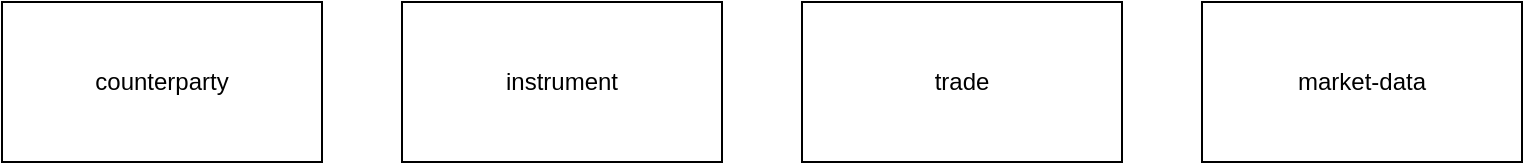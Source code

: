 <mxfile version="14.9.6" type="device" pages="3"><diagram id="RhtvZY3Xf41X1milwzWc" name="Areas"><mxGraphModel dx="1298" dy="945" grid="1" gridSize="10" guides="1" tooltips="1" connect="1" arrows="1" fold="1" page="1" pageScale="1" pageWidth="1100" pageHeight="850" math="0" shadow="0"><root><mxCell id="ndZ5BxhW5MHPwJqJhxun-0"/><mxCell id="ndZ5BxhW5MHPwJqJhxun-1" parent="ndZ5BxhW5MHPwJqJhxun-0"/><mxCell id="uory9KBCUpBvgE77RubZ-0" value="trade" style="rounded=0;whiteSpace=wrap;html=1;strokeWidth=1;fillColor=#ffffff;align=center;verticalAlign=middle;" vertex="1" parent="ndZ5BxhW5MHPwJqJhxun-1"><mxGeometry x="440" y="640" width="160" height="80" as="geometry"/></mxCell><mxCell id="uory9KBCUpBvgE77RubZ-1" value="counterparty" style="rounded=0;whiteSpace=wrap;html=1;strokeWidth=1;fillColor=#ffffff;align=center;verticalAlign=middle;" vertex="1" parent="ndZ5BxhW5MHPwJqJhxun-1"><mxGeometry x="40" y="640" width="160" height="80" as="geometry"/></mxCell><mxCell id="uory9KBCUpBvgE77RubZ-2" value="instrument" style="rounded=0;whiteSpace=wrap;html=1;strokeWidth=1;fillColor=#ffffff;align=center;verticalAlign=middle;" vertex="1" parent="ndZ5BxhW5MHPwJqJhxun-1"><mxGeometry x="240" y="640" width="160" height="80" as="geometry"/></mxCell><mxCell id="uory9KBCUpBvgE77RubZ-3" value="market-data" style="rounded=0;whiteSpace=wrap;html=1;strokeWidth=1;fillColor=#ffffff;align=center;verticalAlign=middle;" vertex="1" parent="ndZ5BxhW5MHPwJqJhxun-1"><mxGeometry x="640" y="640" width="160" height="80" as="geometry"/></mxCell></root></mxGraphModel></diagram><diagram id="G5J_rxUlQFmqGC2bgtK7" name="market-data"><mxGraphModel dx="1298" dy="945" grid="1" gridSize="10" guides="1" tooltips="1" connect="1" arrows="1" fold="1" page="1" pageScale="1" pageWidth="1100" pageHeight="850" math="0" shadow="0"><root><mxCell id="0"/><mxCell id="1" parent="0"/><mxCell id="-eDc5PTH1lQL0_jAOGov-4" value="market-data" style="rounded=0;whiteSpace=wrap;html=1;dashed=1;fillColor=none;align=left;verticalAlign=top;spacing=2;spacingTop=0;spacingLeft=4;" vertex="1" parent="1"><mxGeometry x="640" y="80" width="400" height="240" as="geometry"/></mxCell><mxCell id="-eDc5PTH1lQL0_jAOGov-3" style="edgeStyle=orthogonalEdgeStyle;rounded=0;orthogonalLoop=1;jettySize=auto;html=1;exitX=1;exitY=0.5;exitDx=0;exitDy=0;entryX=0;entryY=0.5;entryDx=0;entryDy=0;entryPerimeter=0;" edge="1" parent="1" source="-eDc5PTH1lQL0_jAOGov-1" target="-eDc5PTH1lQL0_jAOGov-2"><mxGeometry relative="1" as="geometry"/></mxCell><mxCell id="S6WAiM_CiPVdpxK-_zZy-2" style="edgeStyle=orthogonalEdgeStyle;rounded=0;orthogonalLoop=1;jettySize=auto;html=1;exitX=0.5;exitY=1;exitDx=0;exitDy=0;entryX=0;entryY=0.5;entryDx=0;entryDy=0;entryPerimeter=0;" edge="1" parent="1" source="-eDc5PTH1lQL0_jAOGov-1" target="S6WAiM_CiPVdpxK-_zZy-1"><mxGeometry relative="1" as="geometry"/></mxCell><mxCell id="-eDc5PTH1lQL0_jAOGov-1" value="market-data-api" style="rounded=0;whiteSpace=wrap;html=1;" vertex="1" parent="1"><mxGeometry x="680" y="120" width="120" height="80" as="geometry"/></mxCell><mxCell id="-eDc5PTH1lQL0_jAOGov-2" value="market-data-db" style="shape=cylinder3;whiteSpace=wrap;html=1;boundedLbl=1;backgroundOutline=1;size=6;" vertex="1" parent="1"><mxGeometry x="880" y="120" width="120" height="80" as="geometry"/></mxCell><mxCell id="S6WAiM_CiPVdpxK-_zZy-1" value="market-data-events" style="strokeWidth=1;html=1;shape=mxgraph.flowchart.direct_data;whiteSpace=wrap;fillColor=#ffffff;align=left;verticalAlign=middle;spacingLeft=4;" vertex="1" parent="1"><mxGeometry x="880" y="230" width="140" height="40" as="geometry"/></mxCell></root></mxGraphModel></diagram><diagram id="1wPtBH9iAQM-SCvB3EtO" name="Page-3"><mxGraphModel dx="1298" dy="945" grid="1" gridSize="10" guides="1" tooltips="1" connect="1" arrows="1" fold="1" page="1" pageScale="1" pageWidth="1100" pageHeight="850" math="0" shadow="0"><root><mxCell id="puEeHE5sD_Jbd13ez2_d-0"/><mxCell id="puEeHE5sD_Jbd13ez2_d-1" parent="puEeHE5sD_Jbd13ez2_d-0"/><mxCell id="puEeHE5sD_Jbd13ez2_d-9" style="edgeStyle=orthogonalEdgeStyle;rounded=0;orthogonalLoop=1;jettySize=auto;html=1;exitX=1;exitY=0.5;exitDx=0;exitDy=0;entryX=0;entryY=0.5;entryDx=0;entryDy=0;" edge="1" parent="puEeHE5sD_Jbd13ez2_d-1" source="puEeHE5sD_Jbd13ez2_d-2" target="puEeHE5sD_Jbd13ez2_d-8"><mxGeometry relative="1" as="geometry"/></mxCell><mxCell id="puEeHE5sD_Jbd13ez2_d-10" style="edgeStyle=orthogonalEdgeStyle;rounded=0;orthogonalLoop=1;jettySize=auto;html=1;exitX=1;exitY=0.5;exitDx=0;exitDy=0;entryX=0;entryY=0.5;entryDx=0;entryDy=0;" edge="1" parent="puEeHE5sD_Jbd13ez2_d-1" source="puEeHE5sD_Jbd13ez2_d-2" target="puEeHE5sD_Jbd13ez2_d-3"><mxGeometry relative="1" as="geometry"/></mxCell><mxCell id="puEeHE5sD_Jbd13ez2_d-11" style="edgeStyle=orthogonalEdgeStyle;rounded=0;orthogonalLoop=1;jettySize=auto;html=1;exitX=1;exitY=0.5;exitDx=0;exitDy=0;entryX=0;entryY=0.5;entryDx=0;entryDy=0;" edge="1" parent="puEeHE5sD_Jbd13ez2_d-1" source="puEeHE5sD_Jbd13ez2_d-2" target="puEeHE5sD_Jbd13ez2_d-5"><mxGeometry relative="1" as="geometry"/></mxCell><mxCell id="puEeHE5sD_Jbd13ez2_d-12" style="edgeStyle=orthogonalEdgeStyle;rounded=0;orthogonalLoop=1;jettySize=auto;html=1;exitX=1;exitY=0.5;exitDx=0;exitDy=0;entryX=0;entryY=0.5;entryDx=0;entryDy=0;" edge="1" parent="puEeHE5sD_Jbd13ez2_d-1" source="puEeHE5sD_Jbd13ez2_d-2" target="puEeHE5sD_Jbd13ez2_d-6"><mxGeometry relative="1" as="geometry"/></mxCell><mxCell id="puEeHE5sD_Jbd13ez2_d-13" style="edgeStyle=orthogonalEdgeStyle;rounded=0;orthogonalLoop=1;jettySize=auto;html=1;exitX=1;exitY=0.5;exitDx=0;exitDy=0;entryX=0;entryY=0.5;entryDx=0;entryDy=0;" edge="1" parent="puEeHE5sD_Jbd13ez2_d-1" source="puEeHE5sD_Jbd13ez2_d-2" target="puEeHE5sD_Jbd13ez2_d-7"><mxGeometry relative="1" as="geometry"/></mxCell><mxCell id="puEeHE5sD_Jbd13ez2_d-2" value="api.kubetrade.com" style="rounded=0;whiteSpace=wrap;html=1;strokeWidth=1;fillColor=#ffffff;align=center;verticalAlign=middle;" vertex="1" parent="puEeHE5sD_Jbd13ez2_d-1"><mxGeometry x="240" y="240" width="120" height="40" as="geometry"/></mxCell><mxCell id="puEeHE5sD_Jbd13ez2_d-3" value="counterparty-api" style="rounded=0;whiteSpace=wrap;html=1;strokeWidth=1;fillColor=#ffffff;align=center;verticalAlign=middle;" vertex="1" parent="puEeHE5sD_Jbd13ez2_d-1"><mxGeometry x="400" y="190" width="120" height="40" as="geometry"/></mxCell><mxCell id="puEeHE5sD_Jbd13ez2_d-5" value="instrument-api" style="rounded=0;whiteSpace=wrap;html=1;strokeWidth=1;fillColor=#ffffff;align=center;verticalAlign=middle;" vertex="1" parent="puEeHE5sD_Jbd13ez2_d-1"><mxGeometry x="400" y="240" width="120" height="40" as="geometry"/></mxCell><mxCell id="puEeHE5sD_Jbd13ez2_d-6" value="trade-api" style="rounded=0;whiteSpace=wrap;html=1;strokeWidth=1;fillColor=#ffffff;align=center;verticalAlign=middle;" vertex="1" parent="puEeHE5sD_Jbd13ez2_d-1"><mxGeometry x="400" y="290" width="120" height="40" as="geometry"/></mxCell><mxCell id="puEeHE5sD_Jbd13ez2_d-7" value="market-data-api" style="rounded=0;whiteSpace=wrap;html=1;strokeWidth=1;fillColor=#ffffff;align=center;verticalAlign=middle;" vertex="1" parent="puEeHE5sD_Jbd13ez2_d-1"><mxGeometry x="400" y="340" width="120" height="40" as="geometry"/></mxCell><mxCell id="puEeHE5sD_Jbd13ez2_d-8" value="reference-data-api" style="rounded=0;whiteSpace=wrap;html=1;strokeWidth=1;fillColor=#ffffff;align=center;verticalAlign=middle;" vertex="1" parent="puEeHE5sD_Jbd13ez2_d-1"><mxGeometry x="400" y="140" width="120" height="40" as="geometry"/></mxCell></root></mxGraphModel></diagram></mxfile>